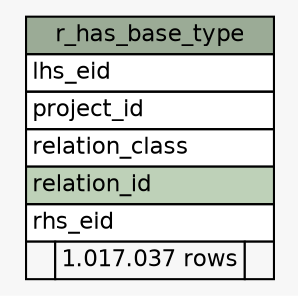 // dot 2.36.0 on Mac OS X 10.10.3
// SchemaSpy rev 590
digraph "r_has_base_type" {
  graph [
    rankdir="RL"
    bgcolor="#f7f7f7"
    nodesep="0.18"
    ranksep="0.46"
    fontname="Helvetica"
    fontsize="11"
  ];
  node [
    fontname="Helvetica"
    fontsize="11"
    shape="plaintext"
  ];
  edge [
    arrowsize="0.8"
  ];
  "r_has_base_type" [
    label=<
    <TABLE BORDER="0" CELLBORDER="1" CELLSPACING="0" BGCOLOR="#ffffff">
      <TR><TD COLSPAN="3" BGCOLOR="#9bab96" ALIGN="CENTER">r_has_base_type</TD></TR>
      <TR><TD PORT="lhs_eid" COLSPAN="3" ALIGN="LEFT">lhs_eid</TD></TR>
      <TR><TD PORT="project_id" COLSPAN="3" ALIGN="LEFT">project_id</TD></TR>
      <TR><TD PORT="relation_class" COLSPAN="3" ALIGN="LEFT">relation_class</TD></TR>
      <TR><TD PORT="relation_id" COLSPAN="3" BGCOLOR="#bed1b8" ALIGN="LEFT">relation_id</TD></TR>
      <TR><TD PORT="rhs_eid" COLSPAN="3" ALIGN="LEFT">rhs_eid</TD></TR>
      <TR><TD ALIGN="LEFT" BGCOLOR="#f7f7f7">  </TD><TD ALIGN="RIGHT" BGCOLOR="#f7f7f7">1.017.037 rows</TD><TD ALIGN="RIGHT" BGCOLOR="#f7f7f7">  </TD></TR>
    </TABLE>>
    URL="tables/r_has_base_type.html"
    tooltip="r_has_base_type"
  ];
}
